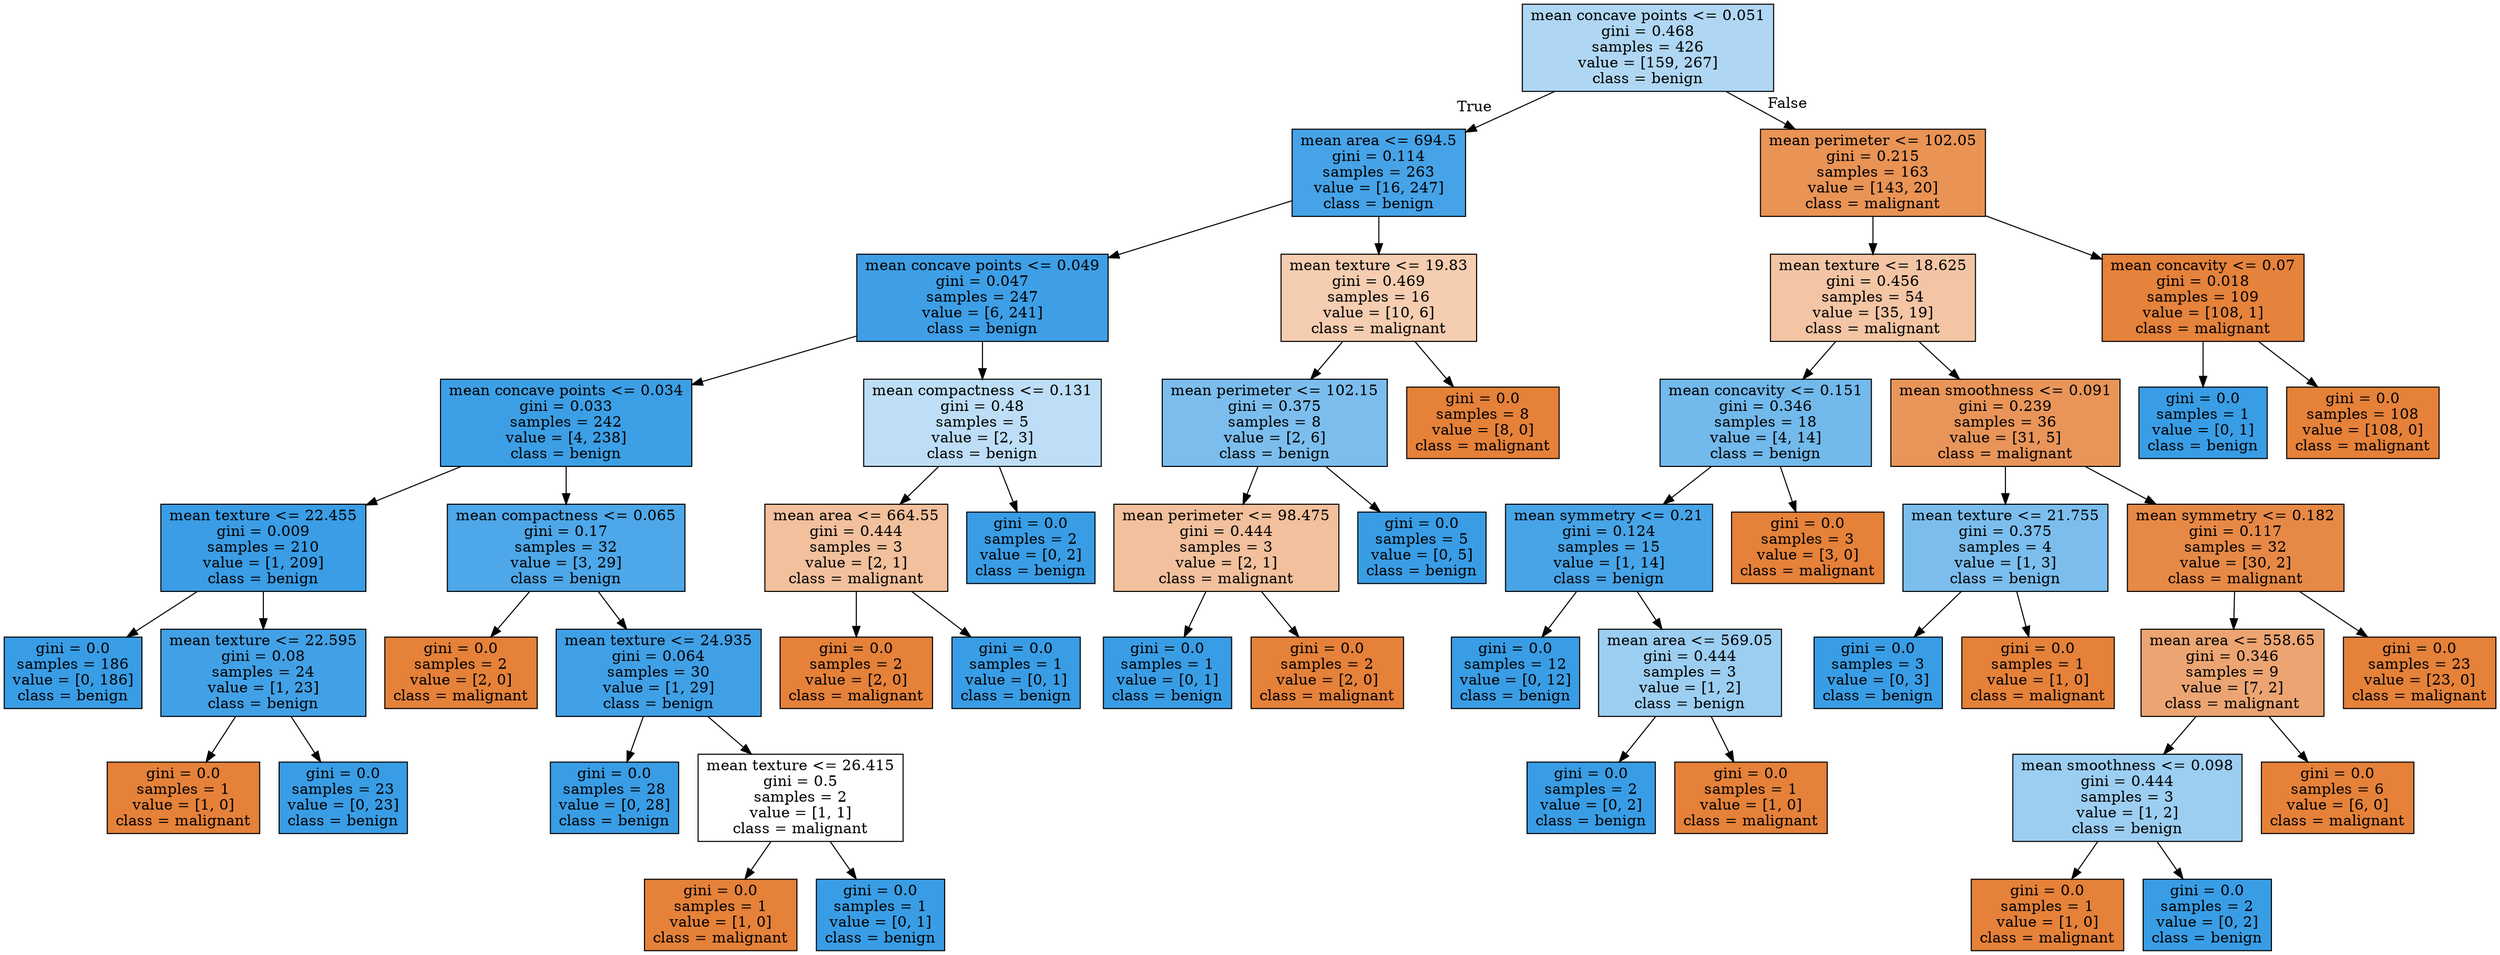 digraph Tree {
node [shape=box, style="filled", color="black"] ;
0 [label="mean concave points <= 0.051\ngini = 0.468\nsamples = 426\nvalue = [159, 267]\nclass = benign", fillcolor="#afd7f4"] ;
1 [label="mean area <= 694.5\ngini = 0.114\nsamples = 263\nvalue = [16, 247]\nclass = benign", fillcolor="#46a3e7"] ;
0 -> 1 [labeldistance=2.5, labelangle=45, headlabel="True"] ;
2 [label="mean concave points <= 0.049\ngini = 0.047\nsamples = 247\nvalue = [6, 241]\nclass = benign", fillcolor="#3e9fe6"] ;
1 -> 2 ;
3 [label="mean concave points <= 0.034\ngini = 0.033\nsamples = 242\nvalue = [4, 238]\nclass = benign", fillcolor="#3c9fe5"] ;
2 -> 3 ;
4 [label="mean texture <= 22.455\ngini = 0.009\nsamples = 210\nvalue = [1, 209]\nclass = benign", fillcolor="#3a9de5"] ;
3 -> 4 ;
5 [label="gini = 0.0\nsamples = 186\nvalue = [0, 186]\nclass = benign", fillcolor="#399de5"] ;
4 -> 5 ;
6 [label="mean texture <= 22.595\ngini = 0.08\nsamples = 24\nvalue = [1, 23]\nclass = benign", fillcolor="#42a1e6"] ;
4 -> 6 ;
7 [label="gini = 0.0\nsamples = 1\nvalue = [1, 0]\nclass = malignant", fillcolor="#e58139"] ;
6 -> 7 ;
8 [label="gini = 0.0\nsamples = 23\nvalue = [0, 23]\nclass = benign", fillcolor="#399de5"] ;
6 -> 8 ;
9 [label="mean compactness <= 0.065\ngini = 0.17\nsamples = 32\nvalue = [3, 29]\nclass = benign", fillcolor="#4da7e8"] ;
3 -> 9 ;
10 [label="gini = 0.0\nsamples = 2\nvalue = [2, 0]\nclass = malignant", fillcolor="#e58139"] ;
9 -> 10 ;
11 [label="mean texture <= 24.935\ngini = 0.064\nsamples = 30\nvalue = [1, 29]\nclass = benign", fillcolor="#40a0e6"] ;
9 -> 11 ;
12 [label="gini = 0.0\nsamples = 28\nvalue = [0, 28]\nclass = benign", fillcolor="#399de5"] ;
11 -> 12 ;
13 [label="mean texture <= 26.415\ngini = 0.5\nsamples = 2\nvalue = [1, 1]\nclass = malignant", fillcolor="#ffffff"] ;
11 -> 13 ;
14 [label="gini = 0.0\nsamples = 1\nvalue = [1, 0]\nclass = malignant", fillcolor="#e58139"] ;
13 -> 14 ;
15 [label="gini = 0.0\nsamples = 1\nvalue = [0, 1]\nclass = benign", fillcolor="#399de5"] ;
13 -> 15 ;
16 [label="mean compactness <= 0.131\ngini = 0.48\nsamples = 5\nvalue = [2, 3]\nclass = benign", fillcolor="#bddef6"] ;
2 -> 16 ;
17 [label="mean area <= 664.55\ngini = 0.444\nsamples = 3\nvalue = [2, 1]\nclass = malignant", fillcolor="#f2c09c"] ;
16 -> 17 ;
18 [label="gini = 0.0\nsamples = 2\nvalue = [2, 0]\nclass = malignant", fillcolor="#e58139"] ;
17 -> 18 ;
19 [label="gini = 0.0\nsamples = 1\nvalue = [0, 1]\nclass = benign", fillcolor="#399de5"] ;
17 -> 19 ;
20 [label="gini = 0.0\nsamples = 2\nvalue = [0, 2]\nclass = benign", fillcolor="#399de5"] ;
16 -> 20 ;
21 [label="mean texture <= 19.83\ngini = 0.469\nsamples = 16\nvalue = [10, 6]\nclass = malignant", fillcolor="#f5cdb0"] ;
1 -> 21 ;
22 [label="mean perimeter <= 102.15\ngini = 0.375\nsamples = 8\nvalue = [2, 6]\nclass = benign", fillcolor="#7bbeee"] ;
21 -> 22 ;
23 [label="mean perimeter <= 98.475\ngini = 0.444\nsamples = 3\nvalue = [2, 1]\nclass = malignant", fillcolor="#f2c09c"] ;
22 -> 23 ;
24 [label="gini = 0.0\nsamples = 1\nvalue = [0, 1]\nclass = benign", fillcolor="#399de5"] ;
23 -> 24 ;
25 [label="gini = 0.0\nsamples = 2\nvalue = [2, 0]\nclass = malignant", fillcolor="#e58139"] ;
23 -> 25 ;
26 [label="gini = 0.0\nsamples = 5\nvalue = [0, 5]\nclass = benign", fillcolor="#399de5"] ;
22 -> 26 ;
27 [label="gini = 0.0\nsamples = 8\nvalue = [8, 0]\nclass = malignant", fillcolor="#e58139"] ;
21 -> 27 ;
28 [label="mean perimeter <= 102.05\ngini = 0.215\nsamples = 163\nvalue = [143, 20]\nclass = malignant", fillcolor="#e99355"] ;
0 -> 28 [labeldistance=2.5, labelangle=-45, headlabel="False"] ;
29 [label="mean texture <= 18.625\ngini = 0.456\nsamples = 54\nvalue = [35, 19]\nclass = malignant", fillcolor="#f3c5a4"] ;
28 -> 29 ;
30 [label="mean concavity <= 0.151\ngini = 0.346\nsamples = 18\nvalue = [4, 14]\nclass = benign", fillcolor="#72b9ec"] ;
29 -> 30 ;
31 [label="mean symmetry <= 0.21\ngini = 0.124\nsamples = 15\nvalue = [1, 14]\nclass = benign", fillcolor="#47a4e7"] ;
30 -> 31 ;
32 [label="gini = 0.0\nsamples = 12\nvalue = [0, 12]\nclass = benign", fillcolor="#399de5"] ;
31 -> 32 ;
33 [label="mean area <= 569.05\ngini = 0.444\nsamples = 3\nvalue = [1, 2]\nclass = benign", fillcolor="#9ccef2"] ;
31 -> 33 ;
34 [label="gini = 0.0\nsamples = 2\nvalue = [0, 2]\nclass = benign", fillcolor="#399de5"] ;
33 -> 34 ;
35 [label="gini = 0.0\nsamples = 1\nvalue = [1, 0]\nclass = malignant", fillcolor="#e58139"] ;
33 -> 35 ;
36 [label="gini = 0.0\nsamples = 3\nvalue = [3, 0]\nclass = malignant", fillcolor="#e58139"] ;
30 -> 36 ;
37 [label="mean smoothness <= 0.091\ngini = 0.239\nsamples = 36\nvalue = [31, 5]\nclass = malignant", fillcolor="#e99559"] ;
29 -> 37 ;
38 [label="mean texture <= 21.755\ngini = 0.375\nsamples = 4\nvalue = [1, 3]\nclass = benign", fillcolor="#7bbeee"] ;
37 -> 38 ;
39 [label="gini = 0.0\nsamples = 3\nvalue = [0, 3]\nclass = benign", fillcolor="#399de5"] ;
38 -> 39 ;
40 [label="gini = 0.0\nsamples = 1\nvalue = [1, 0]\nclass = malignant", fillcolor="#e58139"] ;
38 -> 40 ;
41 [label="mean symmetry <= 0.182\ngini = 0.117\nsamples = 32\nvalue = [30, 2]\nclass = malignant", fillcolor="#e78946"] ;
37 -> 41 ;
42 [label="mean area <= 558.65\ngini = 0.346\nsamples = 9\nvalue = [7, 2]\nclass = malignant", fillcolor="#eca572"] ;
41 -> 42 ;
43 [label="mean smoothness <= 0.098\ngini = 0.444\nsamples = 3\nvalue = [1, 2]\nclass = benign", fillcolor="#9ccef2"] ;
42 -> 43 ;
44 [label="gini = 0.0\nsamples = 1\nvalue = [1, 0]\nclass = malignant", fillcolor="#e58139"] ;
43 -> 44 ;
45 [label="gini = 0.0\nsamples = 2\nvalue = [0, 2]\nclass = benign", fillcolor="#399de5"] ;
43 -> 45 ;
46 [label="gini = 0.0\nsamples = 6\nvalue = [6, 0]\nclass = malignant", fillcolor="#e58139"] ;
42 -> 46 ;
47 [label="gini = 0.0\nsamples = 23\nvalue = [23, 0]\nclass = malignant", fillcolor="#e58139"] ;
41 -> 47 ;
48 [label="mean concavity <= 0.07\ngini = 0.018\nsamples = 109\nvalue = [108, 1]\nclass = malignant", fillcolor="#e5823b"] ;
28 -> 48 ;
49 [label="gini = 0.0\nsamples = 1\nvalue = [0, 1]\nclass = benign", fillcolor="#399de5"] ;
48 -> 49 ;
50 [label="gini = 0.0\nsamples = 108\nvalue = [108, 0]\nclass = malignant", fillcolor="#e58139"] ;
48 -> 50 ;
}